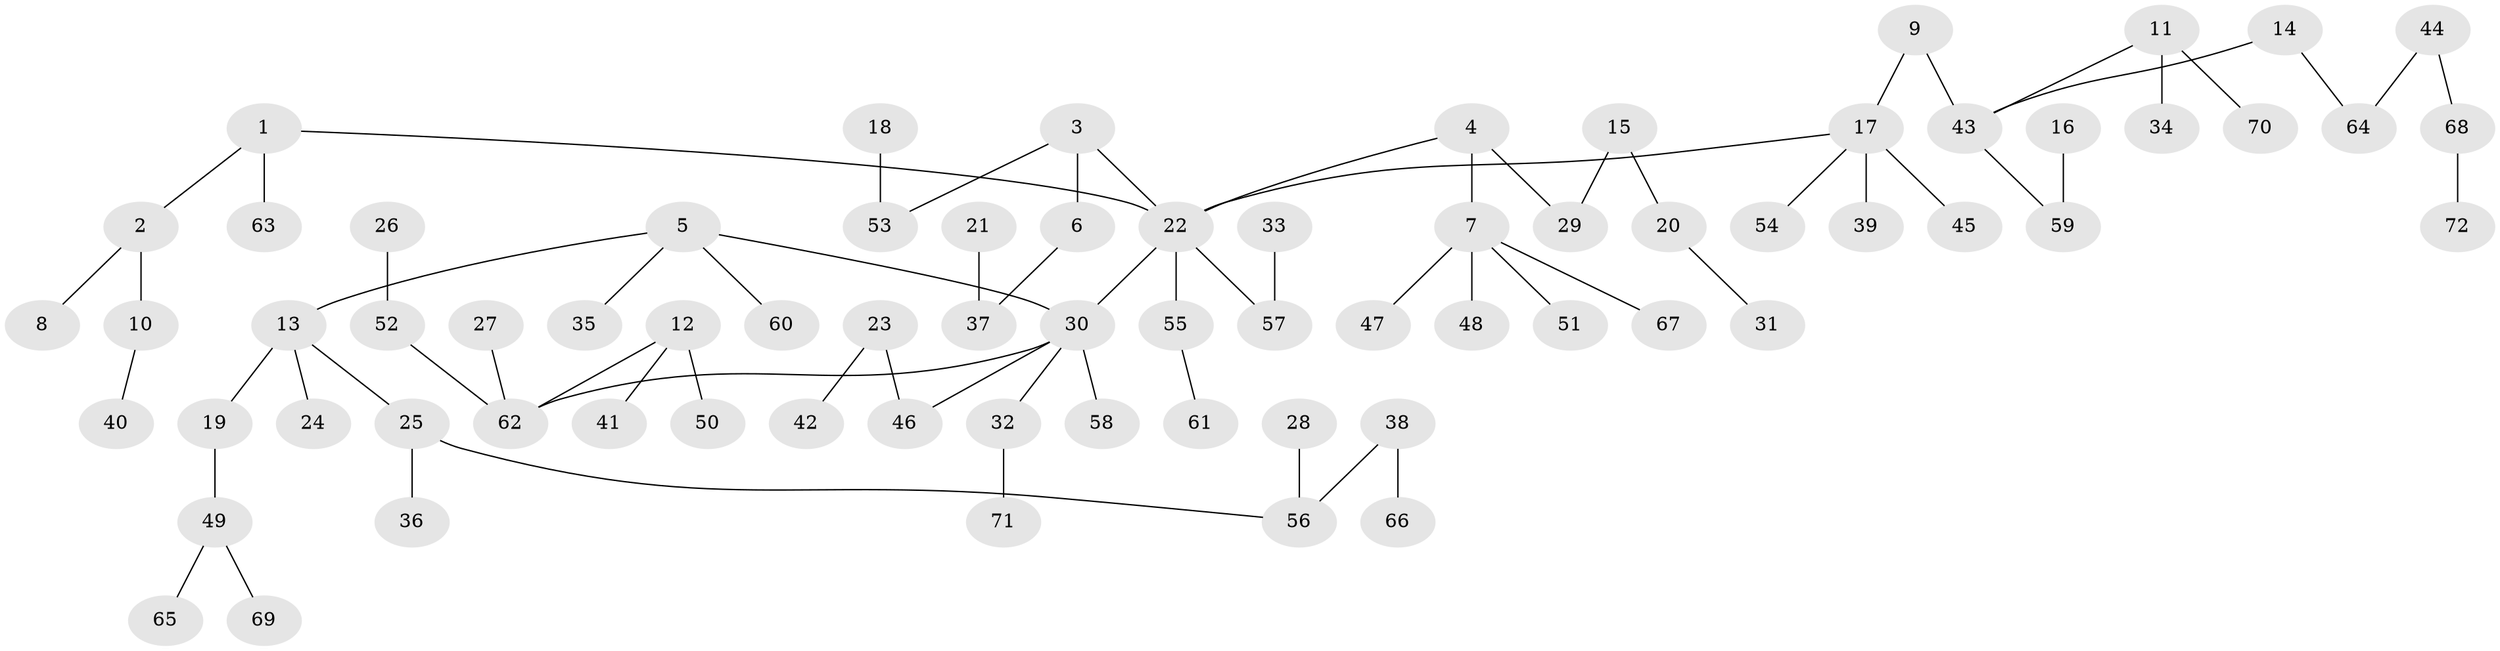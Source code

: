 // original degree distribution, {8: 0.00980392156862745, 3: 0.16666666666666666, 7: 0.00980392156862745, 6: 0.00980392156862745, 4: 0.0392156862745098, 2: 0.23529411764705882, 5: 0.029411764705882353, 1: 0.5}
// Generated by graph-tools (version 1.1) at 2025/37/03/04/25 23:37:29]
// undirected, 72 vertices, 71 edges
graph export_dot {
  node [color=gray90,style=filled];
  1;
  2;
  3;
  4;
  5;
  6;
  7;
  8;
  9;
  10;
  11;
  12;
  13;
  14;
  15;
  16;
  17;
  18;
  19;
  20;
  21;
  22;
  23;
  24;
  25;
  26;
  27;
  28;
  29;
  30;
  31;
  32;
  33;
  34;
  35;
  36;
  37;
  38;
  39;
  40;
  41;
  42;
  43;
  44;
  45;
  46;
  47;
  48;
  49;
  50;
  51;
  52;
  53;
  54;
  55;
  56;
  57;
  58;
  59;
  60;
  61;
  62;
  63;
  64;
  65;
  66;
  67;
  68;
  69;
  70;
  71;
  72;
  1 -- 2 [weight=1.0];
  1 -- 22 [weight=1.0];
  1 -- 63 [weight=1.0];
  2 -- 8 [weight=1.0];
  2 -- 10 [weight=1.0];
  3 -- 6 [weight=1.0];
  3 -- 22 [weight=1.0];
  3 -- 53 [weight=1.0];
  4 -- 7 [weight=1.0];
  4 -- 22 [weight=1.0];
  4 -- 29 [weight=1.0];
  5 -- 13 [weight=1.0];
  5 -- 30 [weight=1.0];
  5 -- 35 [weight=1.0];
  5 -- 60 [weight=1.0];
  6 -- 37 [weight=1.0];
  7 -- 47 [weight=1.0];
  7 -- 48 [weight=1.0];
  7 -- 51 [weight=1.0];
  7 -- 67 [weight=1.0];
  9 -- 17 [weight=1.0];
  9 -- 43 [weight=1.0];
  10 -- 40 [weight=1.0];
  11 -- 34 [weight=1.0];
  11 -- 43 [weight=1.0];
  11 -- 70 [weight=1.0];
  12 -- 41 [weight=1.0];
  12 -- 50 [weight=1.0];
  12 -- 62 [weight=1.0];
  13 -- 19 [weight=1.0];
  13 -- 24 [weight=1.0];
  13 -- 25 [weight=1.0];
  14 -- 43 [weight=1.0];
  14 -- 64 [weight=1.0];
  15 -- 20 [weight=1.0];
  15 -- 29 [weight=1.0];
  16 -- 59 [weight=1.0];
  17 -- 22 [weight=1.0];
  17 -- 39 [weight=1.0];
  17 -- 45 [weight=1.0];
  17 -- 54 [weight=1.0];
  18 -- 53 [weight=1.0];
  19 -- 49 [weight=1.0];
  20 -- 31 [weight=1.0];
  21 -- 37 [weight=1.0];
  22 -- 30 [weight=1.0];
  22 -- 55 [weight=1.0];
  22 -- 57 [weight=1.0];
  23 -- 42 [weight=1.0];
  23 -- 46 [weight=1.0];
  25 -- 36 [weight=1.0];
  25 -- 56 [weight=1.0];
  26 -- 52 [weight=1.0];
  27 -- 62 [weight=1.0];
  28 -- 56 [weight=1.0];
  30 -- 32 [weight=1.0];
  30 -- 46 [weight=1.0];
  30 -- 58 [weight=1.0];
  30 -- 62 [weight=1.0];
  32 -- 71 [weight=1.0];
  33 -- 57 [weight=1.0];
  38 -- 56 [weight=1.0];
  38 -- 66 [weight=1.0];
  43 -- 59 [weight=1.0];
  44 -- 64 [weight=1.0];
  44 -- 68 [weight=1.0];
  49 -- 65 [weight=1.0];
  49 -- 69 [weight=1.0];
  52 -- 62 [weight=1.0];
  55 -- 61 [weight=1.0];
  68 -- 72 [weight=1.0];
}
